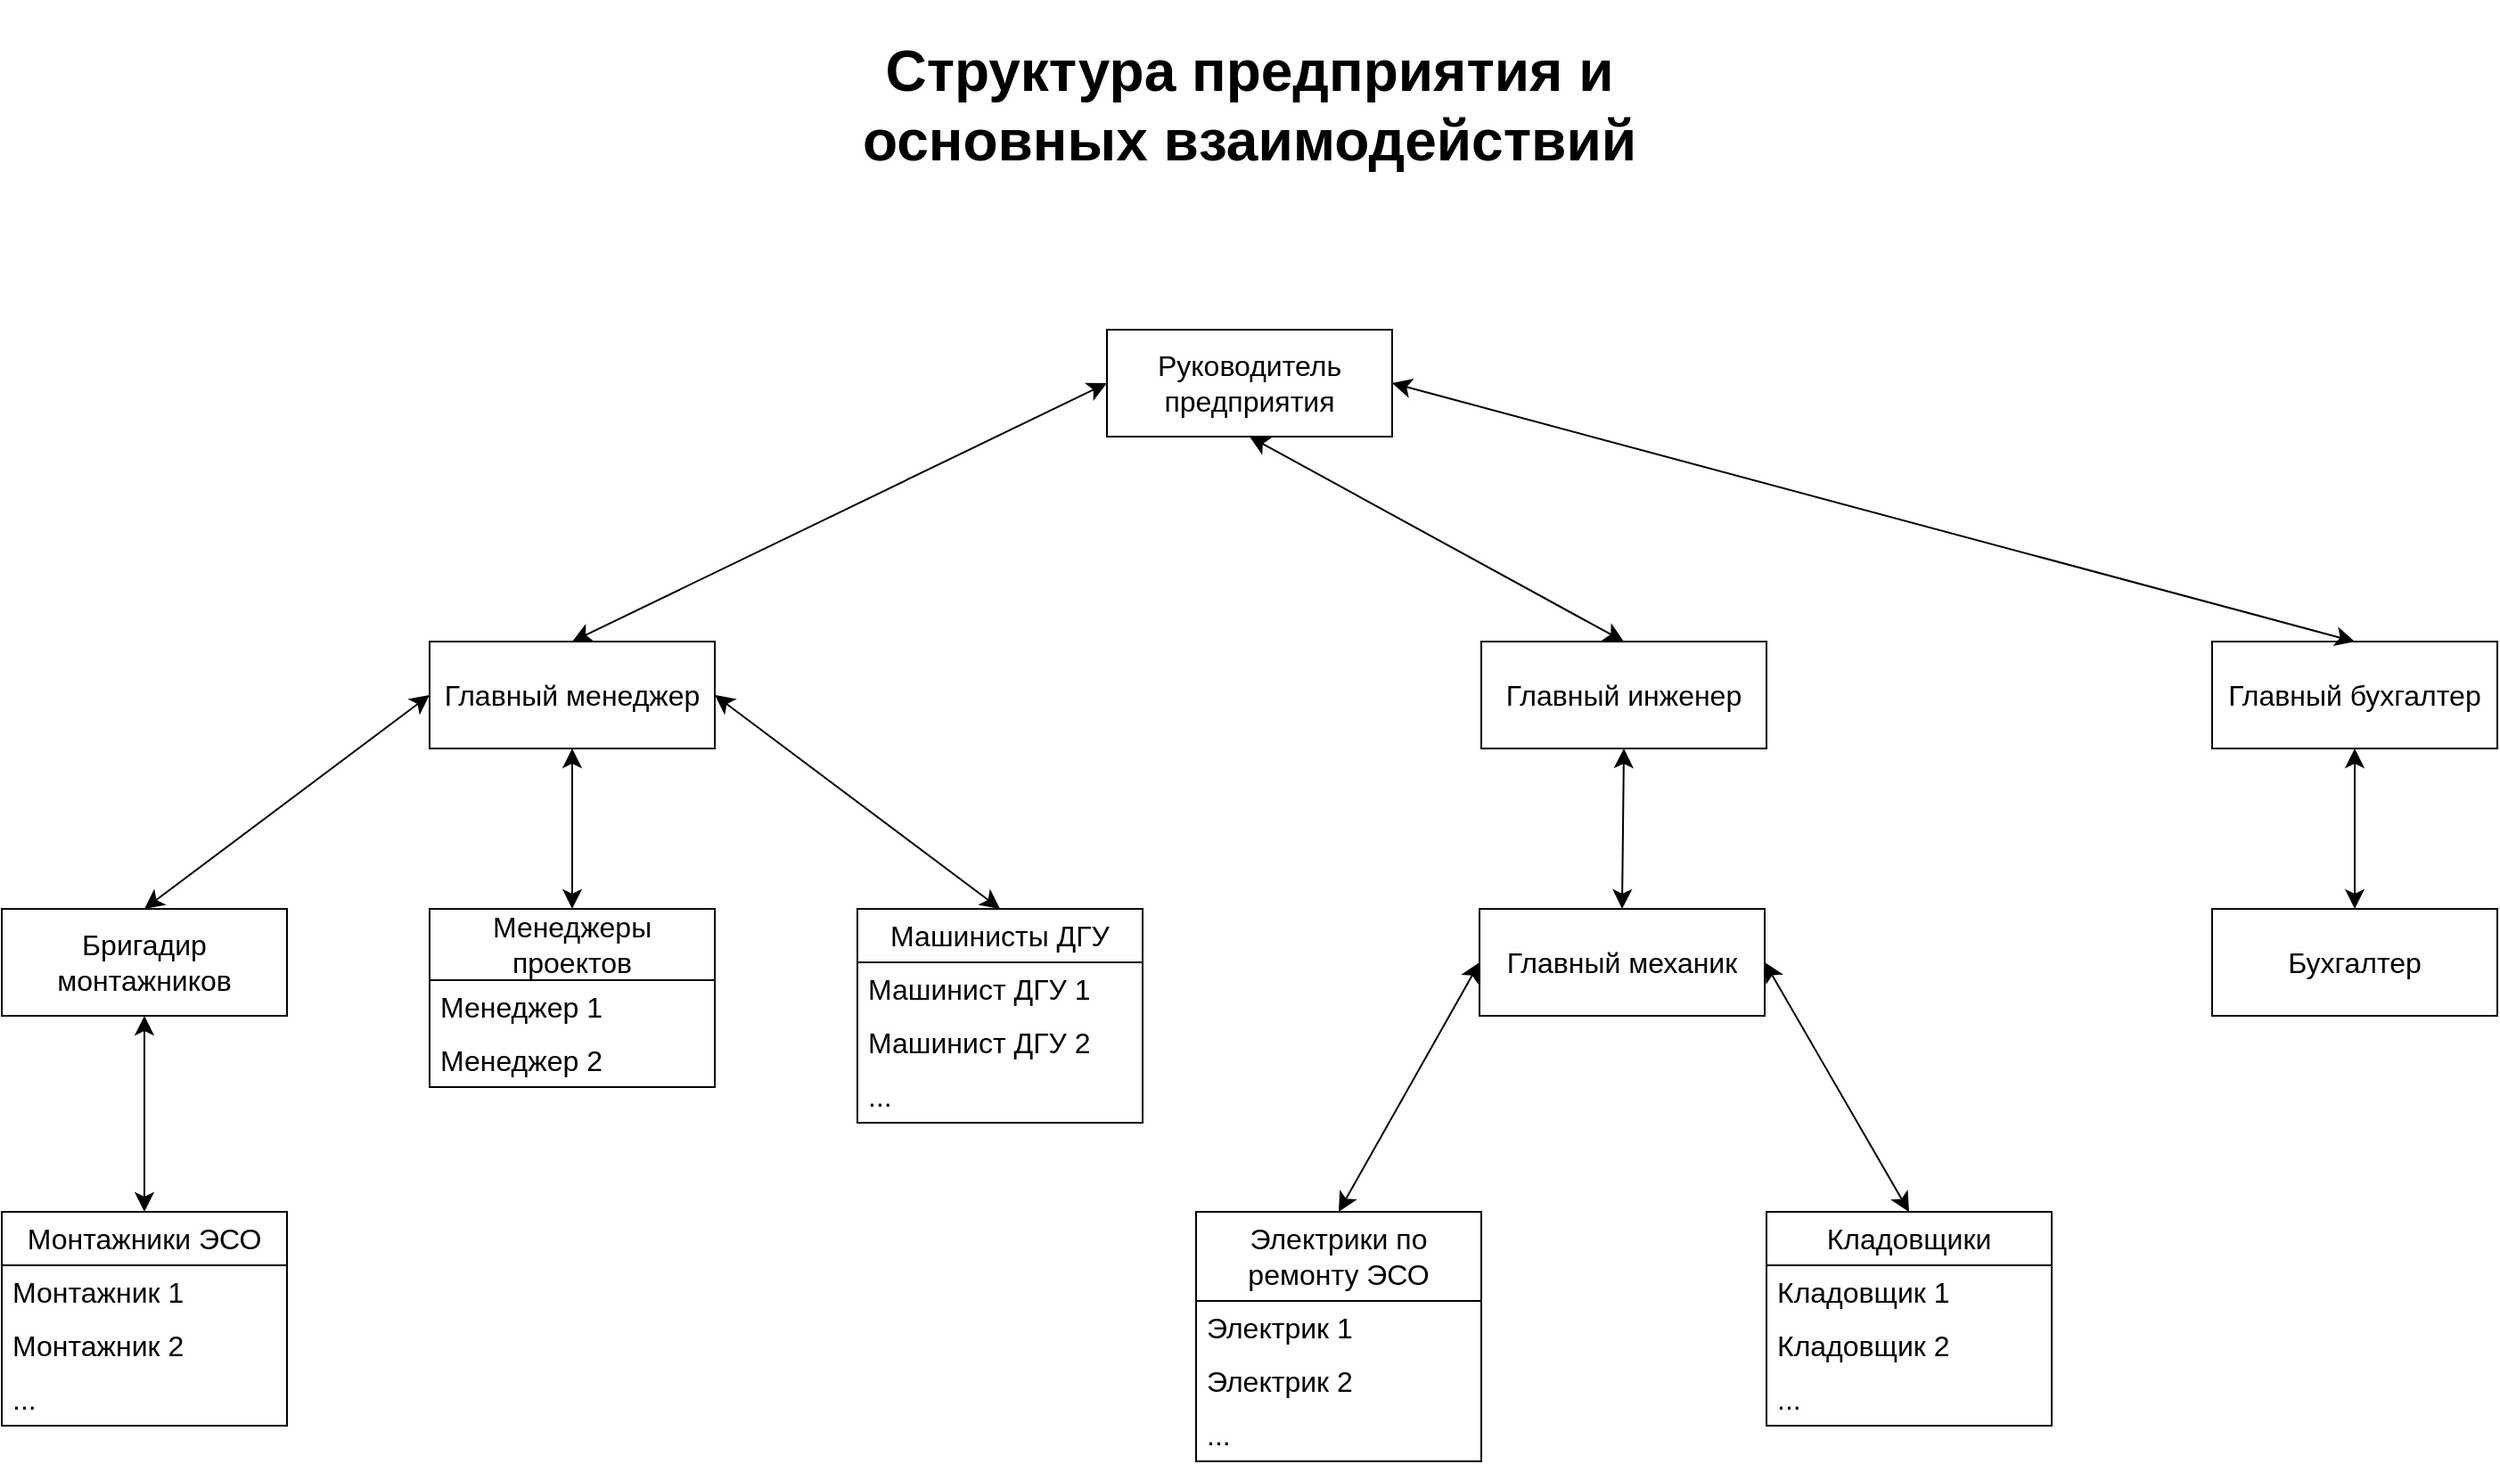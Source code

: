 <mxfile version="21.2.8" type="device">
  <diagram name="Страница 1" id="dkoOZB3_EHdRj437vT0k">
    <mxGraphModel dx="2876" dy="1291" grid="1" gridSize="10" guides="1" tooltips="1" connect="1" arrows="1" fold="1" page="1" pageScale="1" pageWidth="827" pageHeight="1169" background="none" math="0" shadow="0">
      <root>
        <mxCell id="0" />
        <mxCell id="1" parent="0" />
        <mxCell id="9L7zfFq1mABXF6A5QSR1-1" value="Руководитель предприятия" style="rounded=0;whiteSpace=wrap;html=1;fontSize=16;" vertex="1" parent="1">
          <mxGeometry x="50" y="195" width="160" height="60" as="geometry" />
        </mxCell>
        <mxCell id="9L7zfFq1mABXF6A5QSR1-2" value="Главный инженер" style="rounded=0;whiteSpace=wrap;html=1;fontSize=16;" vertex="1" parent="1">
          <mxGeometry x="260" y="370" width="160" height="60" as="geometry" />
        </mxCell>
        <mxCell id="9L7zfFq1mABXF6A5QSR1-3" value="Главный бухгалтер" style="rounded=0;whiteSpace=wrap;html=1;fontSize=16;" vertex="1" parent="1">
          <mxGeometry x="670" y="370" width="160" height="60" as="geometry" />
        </mxCell>
        <mxCell id="9L7zfFq1mABXF6A5QSR1-4" value="Главный менеджер" style="rounded=0;whiteSpace=wrap;html=1;fontSize=16;" vertex="1" parent="1">
          <mxGeometry x="-330" y="370" width="160" height="60" as="geometry" />
        </mxCell>
        <mxCell id="9L7zfFq1mABXF6A5QSR1-5" value="&lt;h1&gt;Структура предприятия и основных взаимодействий&lt;/h1&gt;&lt;p&gt;&lt;br&gt;&lt;/p&gt;" style="text;html=1;strokeColor=none;fillColor=none;spacing=5;spacingTop=-20;whiteSpace=wrap;overflow=hidden;rounded=0;fontSize=16;align=center;" vertex="1" parent="1">
          <mxGeometry x="-101" y="20" width="462" height="100" as="geometry" />
        </mxCell>
        <mxCell id="9L7zfFq1mABXF6A5QSR1-8" value="Бригадир монтажников" style="rounded=0;whiteSpace=wrap;html=1;fontSize=16;" vertex="1" parent="1">
          <mxGeometry x="-570" y="520" width="160" height="60" as="geometry" />
        </mxCell>
        <mxCell id="9L7zfFq1mABXF6A5QSR1-10" value="Менеджеры проектов" style="swimlane;fontStyle=0;childLayout=stackLayout;horizontal=1;startSize=40;horizontalStack=0;resizeParent=1;resizeParentMax=0;resizeLast=0;collapsible=1;marginBottom=0;whiteSpace=wrap;html=1;fontSize=16;" vertex="1" parent="1">
          <mxGeometry x="-330" y="520" width="160" height="100" as="geometry" />
        </mxCell>
        <mxCell id="9L7zfFq1mABXF6A5QSR1-11" value="Менеджер 1" style="text;strokeColor=none;fillColor=none;align=left;verticalAlign=middle;spacingLeft=4;spacingRight=4;overflow=hidden;points=[[0,0.5],[1,0.5]];portConstraint=eastwest;rotatable=0;whiteSpace=wrap;html=1;fontSize=16;" vertex="1" parent="9L7zfFq1mABXF6A5QSR1-10">
          <mxGeometry y="40" width="160" height="30" as="geometry" />
        </mxCell>
        <mxCell id="9L7zfFq1mABXF6A5QSR1-12" value="Менеджер 2" style="text;strokeColor=none;fillColor=none;align=left;verticalAlign=middle;spacingLeft=4;spacingRight=4;overflow=hidden;points=[[0,0.5],[1,0.5]];portConstraint=eastwest;rotatable=0;whiteSpace=wrap;html=1;fontSize=16;" vertex="1" parent="9L7zfFq1mABXF6A5QSR1-10">
          <mxGeometry y="70" width="160" height="30" as="geometry" />
        </mxCell>
        <mxCell id="9L7zfFq1mABXF6A5QSR1-14" value="Монтажники ЭСО" style="swimlane;fontStyle=0;childLayout=stackLayout;horizontal=1;startSize=30;horizontalStack=0;resizeParent=1;resizeParentMax=0;resizeLast=0;collapsible=1;marginBottom=0;whiteSpace=wrap;html=1;fontSize=16;" vertex="1" parent="1">
          <mxGeometry x="-570" y="690" width="160" height="120" as="geometry" />
        </mxCell>
        <mxCell id="9L7zfFq1mABXF6A5QSR1-15" value="Монтажник 1" style="text;strokeColor=none;fillColor=none;align=left;verticalAlign=middle;spacingLeft=4;spacingRight=4;overflow=hidden;points=[[0,0.5],[1,0.5]];portConstraint=eastwest;rotatable=0;whiteSpace=wrap;html=1;fontSize=16;" vertex="1" parent="9L7zfFq1mABXF6A5QSR1-14">
          <mxGeometry y="30" width="160" height="30" as="geometry" />
        </mxCell>
        <mxCell id="9L7zfFq1mABXF6A5QSR1-16" value="Монтажник 2" style="text;strokeColor=none;fillColor=none;align=left;verticalAlign=middle;spacingLeft=4;spacingRight=4;overflow=hidden;points=[[0,0.5],[1,0.5]];portConstraint=eastwest;rotatable=0;whiteSpace=wrap;html=1;fontSize=16;" vertex="1" parent="9L7zfFq1mABXF6A5QSR1-14">
          <mxGeometry y="60" width="160" height="30" as="geometry" />
        </mxCell>
        <mxCell id="9L7zfFq1mABXF6A5QSR1-17" value="..." style="text;strokeColor=none;fillColor=none;align=left;verticalAlign=middle;spacingLeft=4;spacingRight=4;overflow=hidden;points=[[0,0.5],[1,0.5]];portConstraint=eastwest;rotatable=0;whiteSpace=wrap;html=1;fontSize=16;" vertex="1" parent="9L7zfFq1mABXF6A5QSR1-14">
          <mxGeometry y="90" width="160" height="30" as="geometry" />
        </mxCell>
        <mxCell id="9L7zfFq1mABXF6A5QSR1-18" value="Машинисты ДГУ" style="swimlane;fontStyle=0;childLayout=stackLayout;horizontal=1;startSize=30;horizontalStack=0;resizeParent=1;resizeParentMax=0;resizeLast=0;collapsible=1;marginBottom=0;whiteSpace=wrap;html=1;fontSize=16;" vertex="1" parent="1">
          <mxGeometry x="-90" y="520" width="160" height="120" as="geometry" />
        </mxCell>
        <mxCell id="9L7zfFq1mABXF6A5QSR1-19" value="Машинист ДГУ 1" style="text;strokeColor=none;fillColor=none;align=left;verticalAlign=middle;spacingLeft=4;spacingRight=4;overflow=hidden;points=[[0,0.5],[1,0.5]];portConstraint=eastwest;rotatable=0;whiteSpace=wrap;html=1;fontSize=16;" vertex="1" parent="9L7zfFq1mABXF6A5QSR1-18">
          <mxGeometry y="30" width="160" height="30" as="geometry" />
        </mxCell>
        <mxCell id="9L7zfFq1mABXF6A5QSR1-20" value="Машинист ДГУ 2" style="text;strokeColor=none;fillColor=none;align=left;verticalAlign=middle;spacingLeft=4;spacingRight=4;overflow=hidden;points=[[0,0.5],[1,0.5]];portConstraint=eastwest;rotatable=0;whiteSpace=wrap;html=1;fontSize=16;" vertex="1" parent="9L7zfFq1mABXF6A5QSR1-18">
          <mxGeometry y="60" width="160" height="30" as="geometry" />
        </mxCell>
        <mxCell id="9L7zfFq1mABXF6A5QSR1-21" value="..." style="text;strokeColor=none;fillColor=none;align=left;verticalAlign=middle;spacingLeft=4;spacingRight=4;overflow=hidden;points=[[0,0.5],[1,0.5]];portConstraint=eastwest;rotatable=0;whiteSpace=wrap;html=1;fontSize=16;" vertex="1" parent="9L7zfFq1mABXF6A5QSR1-18">
          <mxGeometry y="90" width="160" height="30" as="geometry" />
        </mxCell>
        <mxCell id="9L7zfFq1mABXF6A5QSR1-22" value="Бухгалтер" style="rounded=0;whiteSpace=wrap;html=1;fontSize=16;" vertex="1" parent="1">
          <mxGeometry x="670" y="520" width="160" height="60" as="geometry" />
        </mxCell>
        <mxCell id="9L7zfFq1mABXF6A5QSR1-23" value="Главный механик" style="rounded=0;whiteSpace=wrap;html=1;fontSize=16;" vertex="1" parent="1">
          <mxGeometry x="259" y="520" width="160" height="60" as="geometry" />
        </mxCell>
        <mxCell id="9L7zfFq1mABXF6A5QSR1-25" value="Кладовщики" style="swimlane;fontStyle=0;childLayout=stackLayout;horizontal=1;startSize=30;horizontalStack=0;resizeParent=1;resizeParentMax=0;resizeLast=0;collapsible=1;marginBottom=0;whiteSpace=wrap;html=1;fontSize=16;" vertex="1" parent="1">
          <mxGeometry x="420" y="690" width="160" height="120" as="geometry" />
        </mxCell>
        <mxCell id="9L7zfFq1mABXF6A5QSR1-26" value="Кладовщик 1" style="text;strokeColor=none;fillColor=none;align=left;verticalAlign=middle;spacingLeft=4;spacingRight=4;overflow=hidden;points=[[0,0.5],[1,0.5]];portConstraint=eastwest;rotatable=0;whiteSpace=wrap;html=1;fontSize=16;" vertex="1" parent="9L7zfFq1mABXF6A5QSR1-25">
          <mxGeometry y="30" width="160" height="30" as="geometry" />
        </mxCell>
        <mxCell id="9L7zfFq1mABXF6A5QSR1-27" value="Кладовщик 2" style="text;strokeColor=none;fillColor=none;align=left;verticalAlign=middle;spacingLeft=4;spacingRight=4;overflow=hidden;points=[[0,0.5],[1,0.5]];portConstraint=eastwest;rotatable=0;whiteSpace=wrap;html=1;fontSize=16;" vertex="1" parent="9L7zfFq1mABXF6A5QSR1-25">
          <mxGeometry y="60" width="160" height="30" as="geometry" />
        </mxCell>
        <mxCell id="9L7zfFq1mABXF6A5QSR1-28" value="..." style="text;strokeColor=none;fillColor=none;align=left;verticalAlign=middle;spacingLeft=4;spacingRight=4;overflow=hidden;points=[[0,0.5],[1,0.5]];portConstraint=eastwest;rotatable=0;whiteSpace=wrap;html=1;fontSize=16;" vertex="1" parent="9L7zfFq1mABXF6A5QSR1-25">
          <mxGeometry y="90" width="160" height="30" as="geometry" />
        </mxCell>
        <mxCell id="9L7zfFq1mABXF6A5QSR1-29" value="Электрики по ремонту ЭСО" style="swimlane;fontStyle=0;childLayout=stackLayout;horizontal=1;startSize=50;horizontalStack=0;resizeParent=1;resizeParentMax=0;resizeLast=0;collapsible=1;marginBottom=0;whiteSpace=wrap;html=1;fontSize=16;" vertex="1" parent="1">
          <mxGeometry x="100" y="690" width="160" height="140" as="geometry" />
        </mxCell>
        <mxCell id="9L7zfFq1mABXF6A5QSR1-30" value="Электрик 1" style="text;strokeColor=none;fillColor=none;align=left;verticalAlign=middle;spacingLeft=4;spacingRight=4;overflow=hidden;points=[[0,0.5],[1,0.5]];portConstraint=eastwest;rotatable=0;whiteSpace=wrap;html=1;fontSize=16;" vertex="1" parent="9L7zfFq1mABXF6A5QSR1-29">
          <mxGeometry y="50" width="160" height="30" as="geometry" />
        </mxCell>
        <mxCell id="9L7zfFq1mABXF6A5QSR1-31" value="Электрик 2" style="text;strokeColor=none;fillColor=none;align=left;verticalAlign=middle;spacingLeft=4;spacingRight=4;overflow=hidden;points=[[0,0.5],[1,0.5]];portConstraint=eastwest;rotatable=0;whiteSpace=wrap;html=1;fontSize=16;" vertex="1" parent="9L7zfFq1mABXF6A5QSR1-29">
          <mxGeometry y="80" width="160" height="30" as="geometry" />
        </mxCell>
        <mxCell id="9L7zfFq1mABXF6A5QSR1-32" value="..." style="text;strokeColor=none;fillColor=none;align=left;verticalAlign=middle;spacingLeft=4;spacingRight=4;overflow=hidden;points=[[0,0.5],[1,0.5]];portConstraint=eastwest;rotatable=0;whiteSpace=wrap;html=1;fontSize=16;" vertex="1" parent="9L7zfFq1mABXF6A5QSR1-29">
          <mxGeometry y="110" width="160" height="30" as="geometry" />
        </mxCell>
        <mxCell id="9L7zfFq1mABXF6A5QSR1-33" value="" style="endArrow=classic;startArrow=classic;html=1;rounded=0;fontSize=12;startSize=8;endSize=8;curved=1;entryX=0;entryY=0.5;entryDx=0;entryDy=0;exitX=0.5;exitY=0;exitDx=0;exitDy=0;" edge="1" parent="1" source="9L7zfFq1mABXF6A5QSR1-4" target="9L7zfFq1mABXF6A5QSR1-1">
          <mxGeometry width="50" height="50" relative="1" as="geometry">
            <mxPoint x="170" y="470" as="sourcePoint" />
            <mxPoint x="220" y="420" as="targetPoint" />
          </mxGeometry>
        </mxCell>
        <mxCell id="9L7zfFq1mABXF6A5QSR1-34" value="" style="endArrow=classic;startArrow=classic;html=1;rounded=0;fontSize=12;startSize=8;endSize=8;curved=1;entryX=0.5;entryY=1;entryDx=0;entryDy=0;exitX=0.5;exitY=0;exitDx=0;exitDy=0;" edge="1" parent="1" source="9L7zfFq1mABXF6A5QSR1-2" target="9L7zfFq1mABXF6A5QSR1-1">
          <mxGeometry width="50" height="50" relative="1" as="geometry">
            <mxPoint x="170" y="470" as="sourcePoint" />
            <mxPoint x="220" y="420" as="targetPoint" />
          </mxGeometry>
        </mxCell>
        <mxCell id="9L7zfFq1mABXF6A5QSR1-35" value="" style="endArrow=classic;startArrow=classic;html=1;rounded=0;fontSize=12;startSize=8;endSize=8;curved=1;entryX=1;entryY=0.5;entryDx=0;entryDy=0;exitX=0.5;exitY=0;exitDx=0;exitDy=0;" edge="1" parent="1" source="9L7zfFq1mABXF6A5QSR1-3" target="9L7zfFq1mABXF6A5QSR1-1">
          <mxGeometry width="50" height="50" relative="1" as="geometry">
            <mxPoint x="170" y="470" as="sourcePoint" />
            <mxPoint x="220" y="420" as="targetPoint" />
          </mxGeometry>
        </mxCell>
        <mxCell id="9L7zfFq1mABXF6A5QSR1-36" value="" style="endArrow=classic;startArrow=classic;html=1;rounded=0;fontSize=12;startSize=8;endSize=8;curved=1;entryX=0.5;entryY=1;entryDx=0;entryDy=0;exitX=0.5;exitY=0;exitDx=0;exitDy=0;" edge="1" parent="1" source="9L7zfFq1mABXF6A5QSR1-22" target="9L7zfFq1mABXF6A5QSR1-3">
          <mxGeometry width="50" height="50" relative="1" as="geometry">
            <mxPoint x="170" y="480" as="sourcePoint" />
            <mxPoint x="220" y="430" as="targetPoint" />
          </mxGeometry>
        </mxCell>
        <mxCell id="9L7zfFq1mABXF6A5QSR1-37" value="" style="endArrow=classic;startArrow=classic;html=1;rounded=0;fontSize=12;startSize=8;endSize=8;curved=1;entryX=0.5;entryY=1;entryDx=0;entryDy=0;exitX=0.5;exitY=0;exitDx=0;exitDy=0;" edge="1" parent="1" source="9L7zfFq1mABXF6A5QSR1-23" target="9L7zfFq1mABXF6A5QSR1-2">
          <mxGeometry width="50" height="50" relative="1" as="geometry">
            <mxPoint x="170" y="480" as="sourcePoint" />
            <mxPoint x="220" y="430" as="targetPoint" />
          </mxGeometry>
        </mxCell>
        <mxCell id="9L7zfFq1mABXF6A5QSR1-38" value="" style="endArrow=classic;startArrow=classic;html=1;rounded=0;fontSize=12;startSize=8;endSize=8;curved=1;entryX=0;entryY=0.5;entryDx=0;entryDy=0;exitX=0.5;exitY=0;exitDx=0;exitDy=0;" edge="1" parent="1" source="9L7zfFq1mABXF6A5QSR1-29" target="9L7zfFq1mABXF6A5QSR1-23">
          <mxGeometry width="50" height="50" relative="1" as="geometry">
            <mxPoint x="170" y="480" as="sourcePoint" />
            <mxPoint x="220" y="430" as="targetPoint" />
          </mxGeometry>
        </mxCell>
        <mxCell id="9L7zfFq1mABXF6A5QSR1-40" value="" style="endArrow=classic;startArrow=classic;html=1;rounded=0;fontSize=12;startSize=8;endSize=8;curved=1;entryX=0.5;entryY=0;entryDx=0;entryDy=0;exitX=1;exitY=0.5;exitDx=0;exitDy=0;" edge="1" parent="1" source="9L7zfFq1mABXF6A5QSR1-23" target="9L7zfFq1mABXF6A5QSR1-25">
          <mxGeometry width="50" height="50" relative="1" as="geometry">
            <mxPoint x="340" y="590" as="sourcePoint" />
            <mxPoint x="220" y="430" as="targetPoint" />
          </mxGeometry>
        </mxCell>
        <mxCell id="9L7zfFq1mABXF6A5QSR1-43" value="" style="endArrow=classic;startArrow=classic;html=1;rounded=0;fontSize=12;startSize=8;endSize=8;curved=1;entryX=0;entryY=0.5;entryDx=0;entryDy=0;exitX=0.5;exitY=0;exitDx=0;exitDy=0;" edge="1" parent="1" source="9L7zfFq1mABXF6A5QSR1-8" target="9L7zfFq1mABXF6A5QSR1-4">
          <mxGeometry width="50" height="50" relative="1" as="geometry">
            <mxPoint x="80" y="600" as="sourcePoint" />
            <mxPoint x="130" y="550" as="targetPoint" />
          </mxGeometry>
        </mxCell>
        <mxCell id="9L7zfFq1mABXF6A5QSR1-44" value="" style="endArrow=classic;startArrow=classic;html=1;rounded=0;fontSize=12;startSize=8;endSize=8;curved=1;entryX=0.5;entryY=1;entryDx=0;entryDy=0;exitX=0.5;exitY=0;exitDx=0;exitDy=0;" edge="1" parent="1" source="9L7zfFq1mABXF6A5QSR1-10" target="9L7zfFq1mABXF6A5QSR1-4">
          <mxGeometry width="50" height="50" relative="1" as="geometry">
            <mxPoint x="80" y="600" as="sourcePoint" />
            <mxPoint x="130" y="550" as="targetPoint" />
          </mxGeometry>
        </mxCell>
        <mxCell id="9L7zfFq1mABXF6A5QSR1-45" value="" style="endArrow=classic;startArrow=classic;html=1;rounded=0;fontSize=12;startSize=8;endSize=8;curved=1;entryX=1;entryY=0.5;entryDx=0;entryDy=0;exitX=0.5;exitY=0;exitDx=0;exitDy=0;" edge="1" parent="1" source="9L7zfFq1mABXF6A5QSR1-18" target="9L7zfFq1mABXF6A5QSR1-4">
          <mxGeometry width="50" height="50" relative="1" as="geometry">
            <mxPoint x="80" y="600" as="sourcePoint" />
            <mxPoint x="130" y="550" as="targetPoint" />
          </mxGeometry>
        </mxCell>
        <mxCell id="9L7zfFq1mABXF6A5QSR1-46" value="" style="endArrow=classic;startArrow=classic;html=1;rounded=0;fontSize=12;startSize=8;endSize=8;curved=1;entryX=0.5;entryY=1;entryDx=0;entryDy=0;exitX=0.5;exitY=0;exitDx=0;exitDy=0;" edge="1" parent="1" source="9L7zfFq1mABXF6A5QSR1-14" target="9L7zfFq1mABXF6A5QSR1-8">
          <mxGeometry width="50" height="50" relative="1" as="geometry">
            <mxPoint x="80" y="600" as="sourcePoint" />
            <mxPoint x="130" y="550" as="targetPoint" />
          </mxGeometry>
        </mxCell>
      </root>
    </mxGraphModel>
  </diagram>
</mxfile>
